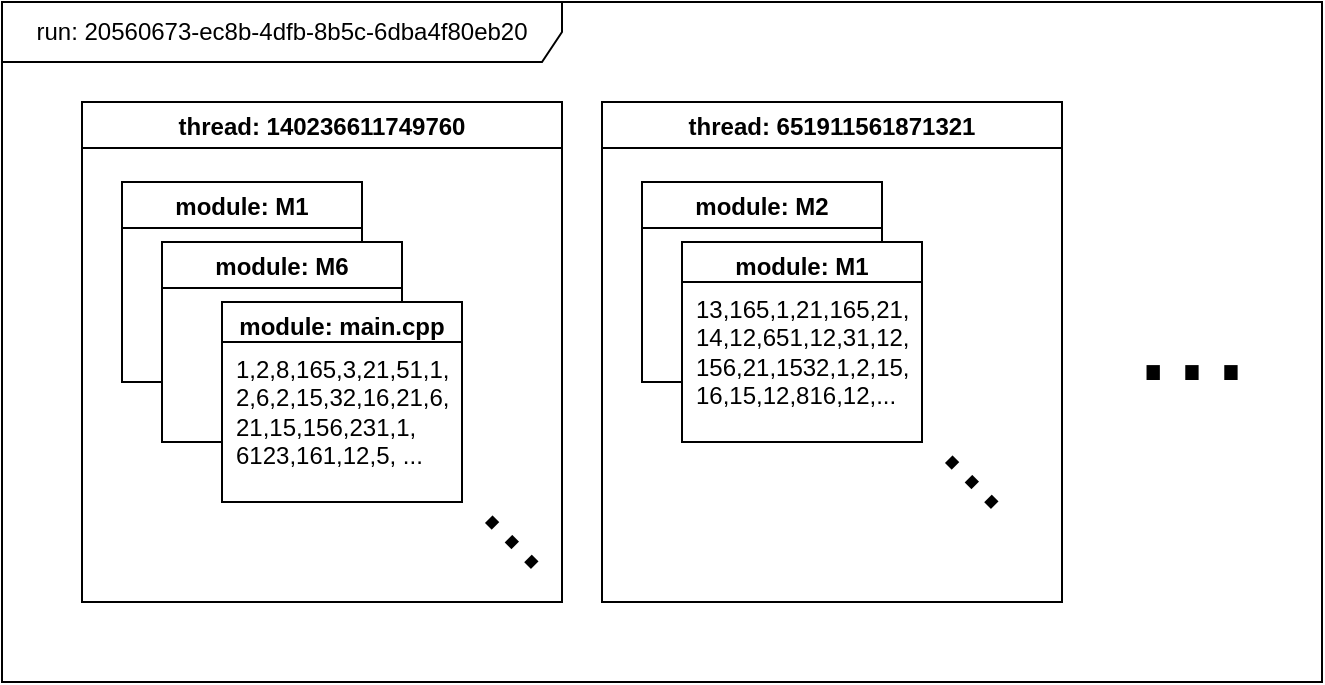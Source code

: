 <mxfile version="17.5.0" type="github">
  <diagram id="sfww8BN-WbycEzRLHBNi" name="Page-1">
    <mxGraphModel dx="1422" dy="762" grid="1" gridSize="10" guides="1" tooltips="1" connect="1" arrows="1" fold="1" page="1" pageScale="1" pageWidth="827" pageHeight="1169" math="0" shadow="0">
      <root>
        <mxCell id="0" />
        <mxCell id="1" parent="0" />
        <mxCell id="_v3AB-LmnHe5vRIVTIrv-2" value="run:&amp;nbsp;20560673-ec8b-4dfb-8b5c-6dba4f80eb20" style="shape=umlFrame;whiteSpace=wrap;html=1;width=280;height=30;" vertex="1" parent="1">
          <mxGeometry x="60" y="30" width="660" height="340" as="geometry" />
        </mxCell>
        <mxCell id="_v3AB-LmnHe5vRIVTIrv-1" value="thread: 140236611749760" style="swimlane;" vertex="1" parent="1">
          <mxGeometry x="100" y="80" width="240" height="250" as="geometry" />
        </mxCell>
        <mxCell id="_v3AB-LmnHe5vRIVTIrv-3" value="thread: 651911561871321" style="swimlane;" vertex="1" parent="1">
          <mxGeometry x="360" y="80" width="230" height="250" as="geometry" />
        </mxCell>
        <mxCell id="_v3AB-LmnHe5vRIVTIrv-8" value="module: M2" style="swimlane;" vertex="1" parent="_v3AB-LmnHe5vRIVTIrv-3">
          <mxGeometry x="20" y="40" width="120" height="100" as="geometry" />
        </mxCell>
        <mxCell id="_v3AB-LmnHe5vRIVTIrv-9" value="module: M1" style="swimlane;labelBackgroundColor=none;labelBorderColor=none;gradientColor=none;swimlaneFillColor=default;fillColor=default;" vertex="1" parent="_v3AB-LmnHe5vRIVTIrv-3">
          <mxGeometry x="40" y="70" width="120" height="100" as="geometry" />
        </mxCell>
        <mxCell id="_v3AB-LmnHe5vRIVTIrv-12" value="13,165,1,21,165,21,&lt;br&gt;14,12,651,12,31,12,&lt;br&gt;156,21,1532,1,2,15,&lt;br&gt;16,15,12,816,12,..." style="rounded=0;html=1;labelBackgroundColor=none;labelBorderColor=none;fontSize=12;fillColor=default;gradientColor=none;align=left;verticalAlign=top;spacingLeft=5;" vertex="1" parent="_v3AB-LmnHe5vRIVTIrv-9">
          <mxGeometry y="20" width="120" height="80" as="geometry" />
        </mxCell>
        <mxCell id="_v3AB-LmnHe5vRIVTIrv-4" value="..." style="text;align=center;verticalAlign=middle;resizable=0;points=[];autosize=1;strokeColor=none;fillColor=none;fontSize=70;labelBorderColor=none;" vertex="1" parent="1">
          <mxGeometry x="620" y="140" width="70" height="90" as="geometry" />
        </mxCell>
        <mxCell id="_v3AB-LmnHe5vRIVTIrv-5" value="module: M1" style="swimlane;" vertex="1" parent="1">
          <mxGeometry x="120" y="120" width="120" height="100" as="geometry" />
        </mxCell>
        <mxCell id="_v3AB-LmnHe5vRIVTIrv-6" value="module: M6" style="swimlane;labelBackgroundColor=none;labelBorderColor=none;gradientColor=none;swimlaneFillColor=default;fillColor=default;" vertex="1" parent="1">
          <mxGeometry x="140" y="150" width="120" height="100" as="geometry" />
        </mxCell>
        <mxCell id="_v3AB-LmnHe5vRIVTIrv-7" value="module: main.cpp" style="swimlane;labelBackgroundColor=none;labelBorderColor=none;gradientColor=none;swimlaneFillColor=default;fillColor=default;" vertex="1" parent="1">
          <mxGeometry x="170" y="180" width="120" height="100" as="geometry" />
        </mxCell>
        <mxCell id="_v3AB-LmnHe5vRIVTIrv-11" value="1,2,8,165,3,21,51,1,&lt;br&gt;2,6,2,15,32,16,21,6,&lt;br&gt;21,15,156,231,1,&lt;br&gt;6123,161,12,5, ..." style="rounded=0;html=1;labelBackgroundColor=none;labelBorderColor=none;fontSize=12;fillColor=default;gradientColor=none;align=left;verticalAlign=top;spacingLeft=5;" vertex="1" parent="_v3AB-LmnHe5vRIVTIrv-7">
          <mxGeometry y="20" width="120" height="80" as="geometry" />
        </mxCell>
        <mxCell id="_v3AB-LmnHe5vRIVTIrv-13" value="..." style="text;align=center;verticalAlign=middle;resizable=0;points=[];autosize=1;strokeColor=none;fillColor=none;fontSize=50;labelBorderColor=none;rotation=45;" vertex="1" parent="1">
          <mxGeometry x="530" y="220" width="60" height="70" as="geometry" />
        </mxCell>
        <mxCell id="_v3AB-LmnHe5vRIVTIrv-14" value="..." style="text;align=center;verticalAlign=middle;resizable=0;points=[];autosize=1;strokeColor=none;fillColor=none;fontSize=50;labelBorderColor=none;rotation=45;" vertex="1" parent="1">
          <mxGeometry x="300" y="250" width="60" height="70" as="geometry" />
        </mxCell>
      </root>
    </mxGraphModel>
  </diagram>
</mxfile>
